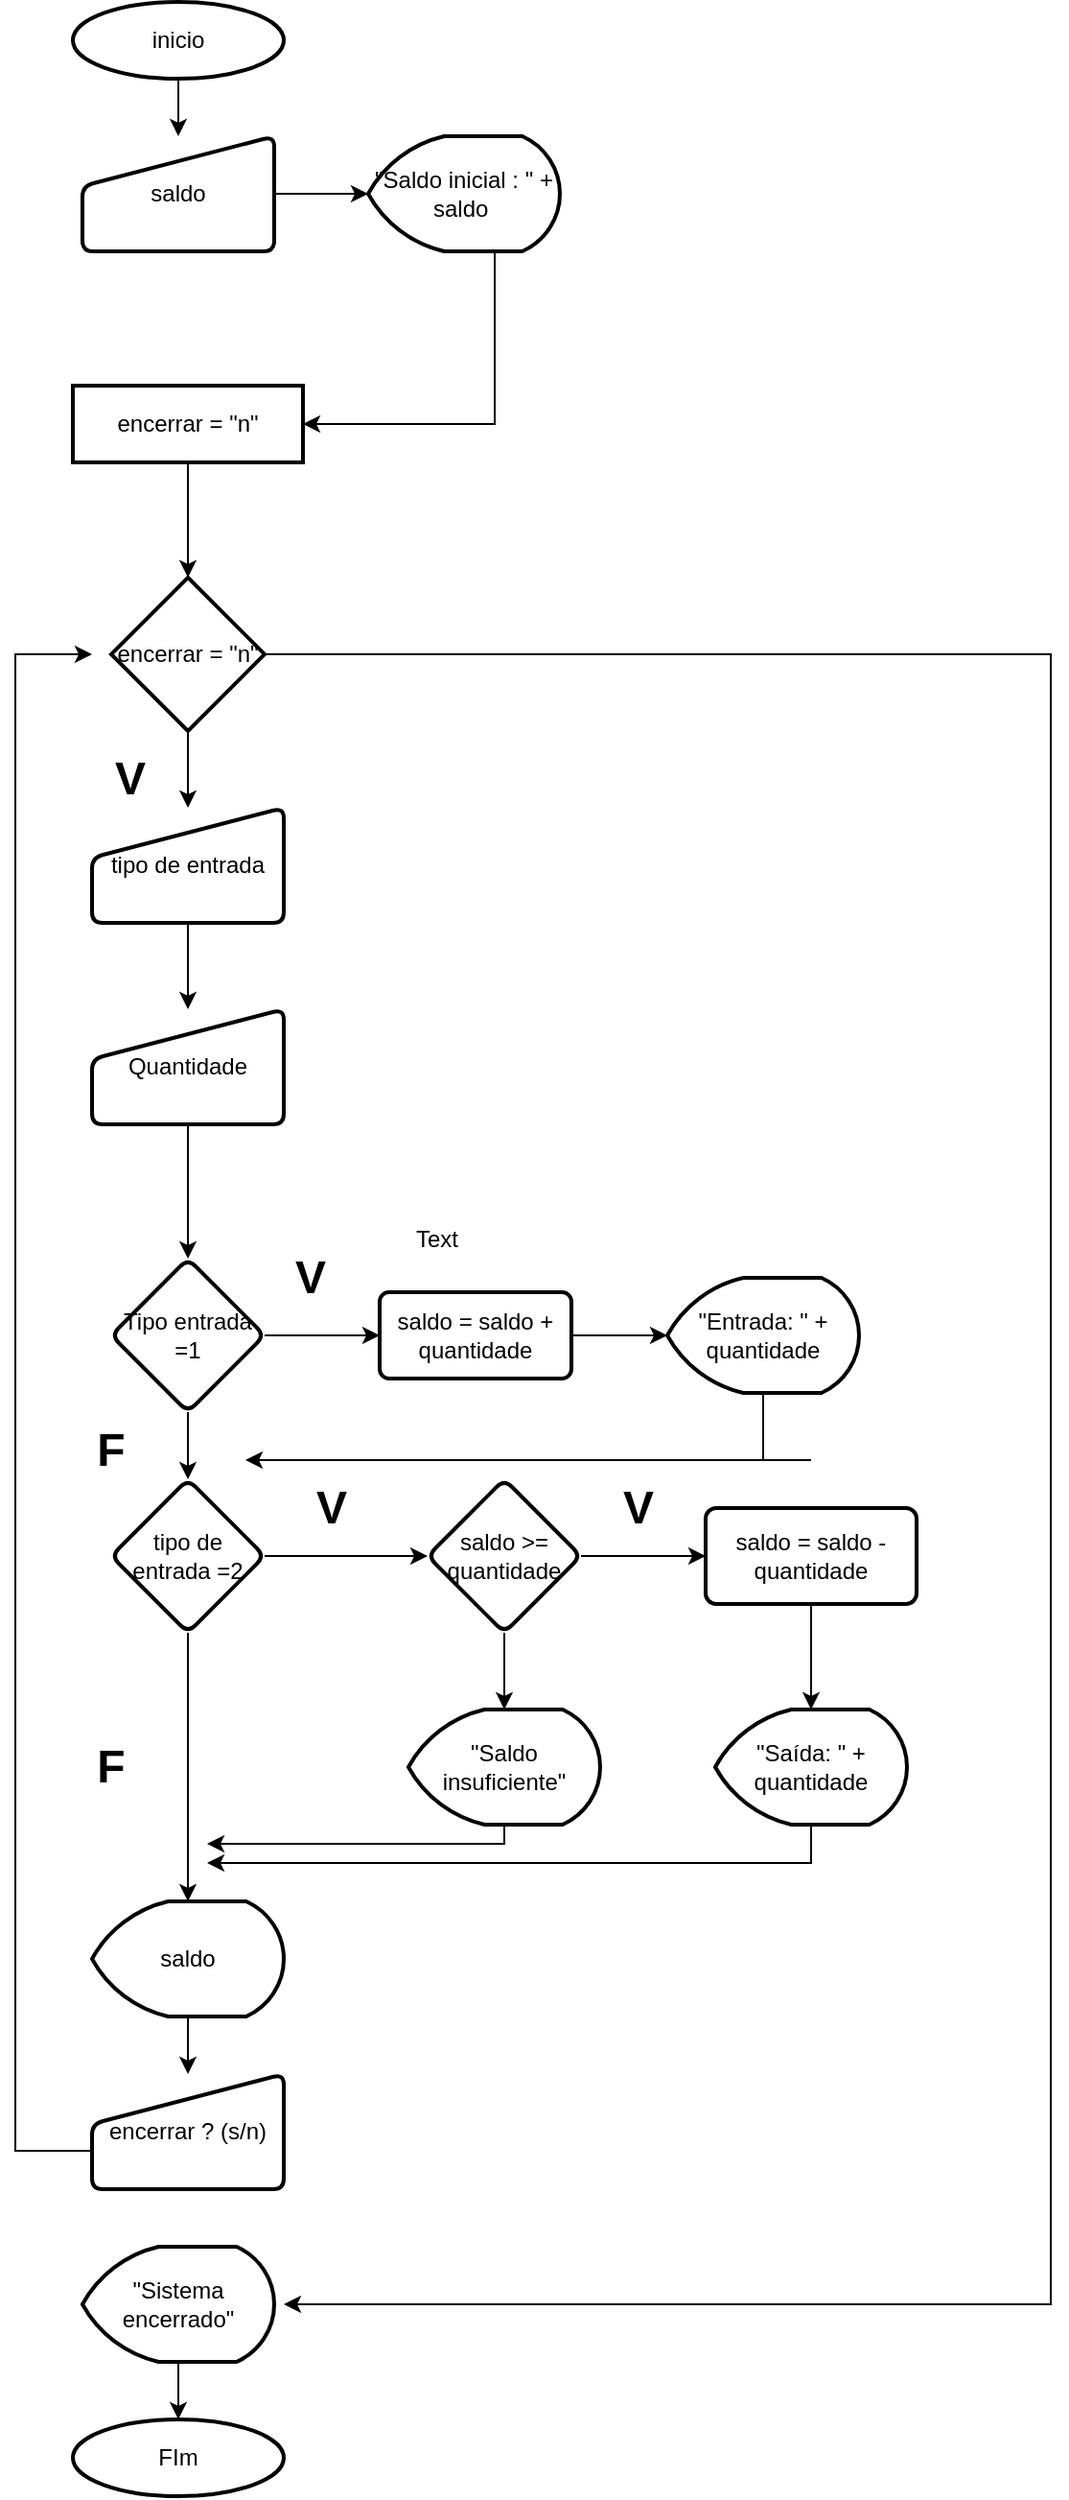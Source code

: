 <mxfile version="21.2.7" type="github">
  <diagram name="Página-1" id="oKOqorsehzsUd4np1dnk">
    <mxGraphModel dx="1195" dy="645" grid="1" gridSize="10" guides="1" tooltips="1" connect="1" arrows="1" fold="1" page="1" pageScale="1" pageWidth="827" pageHeight="1169" math="0" shadow="0">
      <root>
        <mxCell id="0" />
        <mxCell id="1" parent="0" />
        <mxCell id="hn_vcIaCEnTthDVjM1vx-4" value="" style="edgeStyle=orthogonalEdgeStyle;rounded=0;orthogonalLoop=1;jettySize=auto;html=1;" edge="1" parent="1" source="hn_vcIaCEnTthDVjM1vx-1" target="hn_vcIaCEnTthDVjM1vx-2">
          <mxGeometry relative="1" as="geometry" />
        </mxCell>
        <mxCell id="hn_vcIaCEnTthDVjM1vx-1" value="inicio" style="strokeWidth=2;html=1;shape=mxgraph.flowchart.start_1;whiteSpace=wrap;" vertex="1" parent="1">
          <mxGeometry x="210" y="60" width="110" height="40" as="geometry" />
        </mxCell>
        <mxCell id="hn_vcIaCEnTthDVjM1vx-6" value="" style="edgeStyle=orthogonalEdgeStyle;rounded=0;orthogonalLoop=1;jettySize=auto;html=1;" edge="1" parent="1" source="hn_vcIaCEnTthDVjM1vx-2" target="hn_vcIaCEnTthDVjM1vx-5">
          <mxGeometry relative="1" as="geometry" />
        </mxCell>
        <mxCell id="hn_vcIaCEnTthDVjM1vx-2" value="saldo" style="html=1;strokeWidth=2;shape=manualInput;whiteSpace=wrap;rounded=1;size=26;arcSize=11;" vertex="1" parent="1">
          <mxGeometry x="215" y="130" width="100" height="60" as="geometry" />
        </mxCell>
        <mxCell id="hn_vcIaCEnTthDVjM1vx-8" value="" style="edgeStyle=orthogonalEdgeStyle;rounded=0;orthogonalLoop=1;jettySize=auto;html=1;" edge="1" parent="1" source="hn_vcIaCEnTthDVjM1vx-5" target="hn_vcIaCEnTthDVjM1vx-7">
          <mxGeometry relative="1" as="geometry">
            <Array as="points">
              <mxPoint x="430" y="280" />
            </Array>
          </mxGeometry>
        </mxCell>
        <mxCell id="hn_vcIaCEnTthDVjM1vx-5" value="&quot;Saldo inicial : &quot; + saldo&amp;nbsp;" style="strokeWidth=2;html=1;shape=mxgraph.flowchart.display;whiteSpace=wrap;" vertex="1" parent="1">
          <mxGeometry x="364" y="130" width="100" height="60" as="geometry" />
        </mxCell>
        <mxCell id="hn_vcIaCEnTthDVjM1vx-10" value="" style="edgeStyle=orthogonalEdgeStyle;rounded=0;orthogonalLoop=1;jettySize=auto;html=1;" edge="1" parent="1" source="hn_vcIaCEnTthDVjM1vx-7" target="hn_vcIaCEnTthDVjM1vx-9">
          <mxGeometry relative="1" as="geometry" />
        </mxCell>
        <mxCell id="hn_vcIaCEnTthDVjM1vx-7" value="encerrar = &quot;n&quot;" style="whiteSpace=wrap;html=1;strokeWidth=2;" vertex="1" parent="1">
          <mxGeometry x="210" y="260" width="120" height="40" as="geometry" />
        </mxCell>
        <mxCell id="hn_vcIaCEnTthDVjM1vx-14" value="" style="edgeStyle=orthogonalEdgeStyle;rounded=0;orthogonalLoop=1;jettySize=auto;html=1;" edge="1" parent="1" source="hn_vcIaCEnTthDVjM1vx-9" target="hn_vcIaCEnTthDVjM1vx-13">
          <mxGeometry relative="1" as="geometry" />
        </mxCell>
        <mxCell id="hn_vcIaCEnTthDVjM1vx-51" style="edgeStyle=orthogonalEdgeStyle;rounded=0;orthogonalLoop=1;jettySize=auto;html=1;exitX=1;exitY=0.5;exitDx=0;exitDy=0;" edge="1" parent="1" source="hn_vcIaCEnTthDVjM1vx-9">
          <mxGeometry relative="1" as="geometry">
            <mxPoint x="320" y="1260" as="targetPoint" />
            <Array as="points">
              <mxPoint x="720" y="400" />
              <mxPoint x="720" y="1260" />
              <mxPoint x="330" y="1260" />
            </Array>
          </mxGeometry>
        </mxCell>
        <mxCell id="hn_vcIaCEnTthDVjM1vx-9" value="encerrar = &quot;n&quot;" style="rhombus;whiteSpace=wrap;html=1;strokeWidth=2;" vertex="1" parent="1">
          <mxGeometry x="230" y="360" width="80" height="80" as="geometry" />
        </mxCell>
        <mxCell id="hn_vcIaCEnTthDVjM1vx-17" value="" style="edgeStyle=orthogonalEdgeStyle;rounded=0;orthogonalLoop=1;jettySize=auto;html=1;" edge="1" parent="1" source="hn_vcIaCEnTthDVjM1vx-13" target="hn_vcIaCEnTthDVjM1vx-16">
          <mxGeometry relative="1" as="geometry" />
        </mxCell>
        <mxCell id="hn_vcIaCEnTthDVjM1vx-13" value="tipo de entrada" style="html=1;strokeWidth=2;shape=manualInput;whiteSpace=wrap;rounded=1;size=26;arcSize=11;" vertex="1" parent="1">
          <mxGeometry x="220" y="480" width="100" height="60" as="geometry" />
        </mxCell>
        <mxCell id="hn_vcIaCEnTthDVjM1vx-15" value="V" style="text;html=1;strokeColor=none;fillColor=none;align=center;verticalAlign=middle;whiteSpace=wrap;rounded=0;fontStyle=1;fontSize=24;" vertex="1" parent="1">
          <mxGeometry x="210" y="450" width="60" height="30" as="geometry" />
        </mxCell>
        <mxCell id="hn_vcIaCEnTthDVjM1vx-19" value="" style="edgeStyle=orthogonalEdgeStyle;rounded=0;orthogonalLoop=1;jettySize=auto;html=1;" edge="1" parent="1" source="hn_vcIaCEnTthDVjM1vx-16" target="hn_vcIaCEnTthDVjM1vx-18">
          <mxGeometry relative="1" as="geometry" />
        </mxCell>
        <mxCell id="hn_vcIaCEnTthDVjM1vx-16" value="Quantidade" style="html=1;strokeWidth=2;shape=manualInput;whiteSpace=wrap;rounded=1;size=26;arcSize=11;" vertex="1" parent="1">
          <mxGeometry x="220" y="585" width="100" height="60" as="geometry" />
        </mxCell>
        <mxCell id="hn_vcIaCEnTthDVjM1vx-21" value="" style="edgeStyle=orthogonalEdgeStyle;rounded=0;orthogonalLoop=1;jettySize=auto;html=1;" edge="1" parent="1" source="hn_vcIaCEnTthDVjM1vx-18" target="hn_vcIaCEnTthDVjM1vx-20">
          <mxGeometry relative="1" as="geometry" />
        </mxCell>
        <mxCell id="hn_vcIaCEnTthDVjM1vx-26" value="" style="edgeStyle=orthogonalEdgeStyle;rounded=0;orthogonalLoop=1;jettySize=auto;html=1;" edge="1" parent="1" source="hn_vcIaCEnTthDVjM1vx-18" target="hn_vcIaCEnTthDVjM1vx-25">
          <mxGeometry relative="1" as="geometry" />
        </mxCell>
        <mxCell id="hn_vcIaCEnTthDVjM1vx-18" value="Tipo entrada =1" style="rhombus;whiteSpace=wrap;html=1;strokeWidth=2;rounded=1;arcSize=11;" vertex="1" parent="1">
          <mxGeometry x="230" y="715" width="80" height="80" as="geometry" />
        </mxCell>
        <mxCell id="hn_vcIaCEnTthDVjM1vx-23" value="" style="edgeStyle=orthogonalEdgeStyle;rounded=0;orthogonalLoop=1;jettySize=auto;html=1;" edge="1" parent="1" source="hn_vcIaCEnTthDVjM1vx-20" target="hn_vcIaCEnTthDVjM1vx-22">
          <mxGeometry relative="1" as="geometry" />
        </mxCell>
        <mxCell id="hn_vcIaCEnTthDVjM1vx-20" value="saldo = saldo + quantidade" style="rounded=1;whiteSpace=wrap;html=1;strokeWidth=2;arcSize=11;" vertex="1" parent="1">
          <mxGeometry x="370" y="732.5" width="100" height="45" as="geometry" />
        </mxCell>
        <mxCell id="hn_vcIaCEnTthDVjM1vx-31" value="" style="edgeStyle=orthogonalEdgeStyle;rounded=0;orthogonalLoop=1;jettySize=auto;html=1;" edge="1" parent="1" source="hn_vcIaCEnTthDVjM1vx-22">
          <mxGeometry relative="1" as="geometry">
            <mxPoint x="300" y="820" as="targetPoint" />
            <Array as="points">
              <mxPoint x="570" y="820" />
              <mxPoint x="595" y="820" />
            </Array>
          </mxGeometry>
        </mxCell>
        <mxCell id="hn_vcIaCEnTthDVjM1vx-22" value="&quot;Entrada: &quot; + quantidade" style="strokeWidth=2;html=1;shape=mxgraph.flowchart.display;whiteSpace=wrap;" vertex="1" parent="1">
          <mxGeometry x="520" y="725" width="100" height="60" as="geometry" />
        </mxCell>
        <mxCell id="hn_vcIaCEnTthDVjM1vx-24" value="V" style="text;html=1;strokeColor=none;fillColor=none;align=center;verticalAlign=middle;whiteSpace=wrap;rounded=0;fontSize=24;fontStyle=1" vertex="1" parent="1">
          <mxGeometry x="304" y="710" width="60" height="30" as="geometry" />
        </mxCell>
        <mxCell id="hn_vcIaCEnTthDVjM1vx-28" value="" style="edgeStyle=orthogonalEdgeStyle;rounded=0;orthogonalLoop=1;jettySize=auto;html=1;" edge="1" parent="1" source="hn_vcIaCEnTthDVjM1vx-25" target="hn_vcIaCEnTthDVjM1vx-27">
          <mxGeometry relative="1" as="geometry" />
        </mxCell>
        <mxCell id="hn_vcIaCEnTthDVjM1vx-44" value="" style="edgeStyle=orthogonalEdgeStyle;rounded=0;orthogonalLoop=1;jettySize=auto;html=1;" edge="1" parent="1" source="hn_vcIaCEnTthDVjM1vx-25" target="hn_vcIaCEnTthDVjM1vx-43">
          <mxGeometry relative="1" as="geometry" />
        </mxCell>
        <mxCell id="hn_vcIaCEnTthDVjM1vx-25" value="tipo de entrada =2" style="rhombus;whiteSpace=wrap;html=1;strokeWidth=2;rounded=1;arcSize=11;" vertex="1" parent="1">
          <mxGeometry x="230" y="830" width="80" height="80" as="geometry" />
        </mxCell>
        <mxCell id="hn_vcIaCEnTthDVjM1vx-30" value="" style="edgeStyle=orthogonalEdgeStyle;rounded=0;orthogonalLoop=1;jettySize=auto;html=1;" edge="1" parent="1" source="hn_vcIaCEnTthDVjM1vx-27" target="hn_vcIaCEnTthDVjM1vx-29">
          <mxGeometry relative="1" as="geometry" />
        </mxCell>
        <mxCell id="hn_vcIaCEnTthDVjM1vx-40" value="" style="edgeStyle=orthogonalEdgeStyle;rounded=0;orthogonalLoop=1;jettySize=auto;html=1;" edge="1" parent="1" source="hn_vcIaCEnTthDVjM1vx-27" target="hn_vcIaCEnTthDVjM1vx-39">
          <mxGeometry relative="1" as="geometry" />
        </mxCell>
        <mxCell id="hn_vcIaCEnTthDVjM1vx-27" value="saldo &amp;gt;= quantidade" style="rhombus;whiteSpace=wrap;html=1;strokeWidth=2;rounded=1;arcSize=11;" vertex="1" parent="1">
          <mxGeometry x="395" y="830" width="80" height="80" as="geometry" />
        </mxCell>
        <mxCell id="hn_vcIaCEnTthDVjM1vx-42" value="" style="edgeStyle=orthogonalEdgeStyle;rounded=0;orthogonalLoop=1;jettySize=auto;html=1;" edge="1" parent="1" source="hn_vcIaCEnTthDVjM1vx-29" target="hn_vcIaCEnTthDVjM1vx-41">
          <mxGeometry relative="1" as="geometry" />
        </mxCell>
        <mxCell id="hn_vcIaCEnTthDVjM1vx-29" value="saldo = saldo - quantidade" style="whiteSpace=wrap;html=1;strokeWidth=2;rounded=1;arcSize=11;" vertex="1" parent="1">
          <mxGeometry x="540" y="845" width="110" height="50" as="geometry" />
        </mxCell>
        <mxCell id="hn_vcIaCEnTthDVjM1vx-32" value="Text" style="text;html=1;strokeColor=none;fillColor=none;align=center;verticalAlign=middle;whiteSpace=wrap;rounded=0;" vertex="1" parent="1">
          <mxGeometry x="370" y="690" width="60" height="30" as="geometry" />
        </mxCell>
        <mxCell id="hn_vcIaCEnTthDVjM1vx-36" value="F" style="text;html=1;strokeColor=none;fillColor=none;align=center;verticalAlign=middle;whiteSpace=wrap;rounded=0;fontSize=24;fontStyle=1" vertex="1" parent="1">
          <mxGeometry x="200" y="800" width="60" height="30" as="geometry" />
        </mxCell>
        <mxCell id="hn_vcIaCEnTthDVjM1vx-37" value="V" style="text;html=1;strokeColor=none;fillColor=none;align=center;verticalAlign=middle;whiteSpace=wrap;rounded=0;fontSize=24;fontStyle=1" vertex="1" parent="1">
          <mxGeometry x="315" y="830" width="60" height="30" as="geometry" />
        </mxCell>
        <mxCell id="hn_vcIaCEnTthDVjM1vx-38" value="V" style="text;html=1;strokeColor=none;fillColor=none;align=center;verticalAlign=middle;whiteSpace=wrap;rounded=0;fontSize=24;fontStyle=1" vertex="1" parent="1">
          <mxGeometry x="475" y="830" width="60" height="30" as="geometry" />
        </mxCell>
        <mxCell id="hn_vcIaCEnTthDVjM1vx-45" style="edgeStyle=orthogonalEdgeStyle;rounded=0;orthogonalLoop=1;jettySize=auto;html=1;" edge="1" parent="1" source="hn_vcIaCEnTthDVjM1vx-39">
          <mxGeometry relative="1" as="geometry">
            <mxPoint x="280" y="1020" as="targetPoint" />
            <Array as="points">
              <mxPoint x="435" y="1020" />
              <mxPoint x="291" y="1020" />
            </Array>
          </mxGeometry>
        </mxCell>
        <mxCell id="hn_vcIaCEnTthDVjM1vx-39" value="&quot;Saldo insuficiente&quot;" style="strokeWidth=2;html=1;shape=mxgraph.flowchart.display;whiteSpace=wrap;" vertex="1" parent="1">
          <mxGeometry x="385" y="950" width="100" height="60" as="geometry" />
        </mxCell>
        <mxCell id="hn_vcIaCEnTthDVjM1vx-46" style="edgeStyle=orthogonalEdgeStyle;rounded=0;orthogonalLoop=1;jettySize=auto;html=1;" edge="1" parent="1" source="hn_vcIaCEnTthDVjM1vx-41">
          <mxGeometry relative="1" as="geometry">
            <mxPoint x="280" y="1030" as="targetPoint" />
            <Array as="points">
              <mxPoint x="595" y="1030" />
              <mxPoint x="291" y="1030" />
            </Array>
          </mxGeometry>
        </mxCell>
        <mxCell id="hn_vcIaCEnTthDVjM1vx-41" value="&quot;Saída: &quot; + quantidade" style="strokeWidth=2;html=1;shape=mxgraph.flowchart.display;whiteSpace=wrap;" vertex="1" parent="1">
          <mxGeometry x="545" y="950" width="100" height="60" as="geometry" />
        </mxCell>
        <mxCell id="hn_vcIaCEnTthDVjM1vx-49" value="" style="edgeStyle=orthogonalEdgeStyle;rounded=0;orthogonalLoop=1;jettySize=auto;html=1;" edge="1" parent="1" source="hn_vcIaCEnTthDVjM1vx-43" target="hn_vcIaCEnTthDVjM1vx-48">
          <mxGeometry relative="1" as="geometry" />
        </mxCell>
        <mxCell id="hn_vcIaCEnTthDVjM1vx-43" value="saldo" style="strokeWidth=2;html=1;shape=mxgraph.flowchart.display;whiteSpace=wrap;" vertex="1" parent="1">
          <mxGeometry x="220" y="1050" width="100" height="60" as="geometry" />
        </mxCell>
        <mxCell id="hn_vcIaCEnTthDVjM1vx-47" value="F" style="text;html=1;strokeColor=none;fillColor=none;align=center;verticalAlign=middle;whiteSpace=wrap;rounded=0;fontSize=24;fontStyle=1" vertex="1" parent="1">
          <mxGeometry x="200" y="965" width="60" height="30" as="geometry" />
        </mxCell>
        <mxCell id="hn_vcIaCEnTthDVjM1vx-50" style="edgeStyle=orthogonalEdgeStyle;rounded=0;orthogonalLoop=1;jettySize=auto;html=1;" edge="1" parent="1" source="hn_vcIaCEnTthDVjM1vx-48">
          <mxGeometry relative="1" as="geometry">
            <mxPoint x="220" y="400" as="targetPoint" />
            <Array as="points">
              <mxPoint x="180" y="1180" />
              <mxPoint x="180" y="400" />
              <mxPoint x="200" y="400" />
            </Array>
          </mxGeometry>
        </mxCell>
        <mxCell id="hn_vcIaCEnTthDVjM1vx-48" value="encerrar ? (s/n)" style="html=1;strokeWidth=2;shape=manualInput;whiteSpace=wrap;rounded=1;size=26;arcSize=11;" vertex="1" parent="1">
          <mxGeometry x="220" y="1140" width="100" height="60" as="geometry" />
        </mxCell>
        <mxCell id="hn_vcIaCEnTthDVjM1vx-55" value="" style="edgeStyle=orthogonalEdgeStyle;rounded=0;orthogonalLoop=1;jettySize=auto;html=1;" edge="1" parent="1" source="hn_vcIaCEnTthDVjM1vx-52" target="hn_vcIaCEnTthDVjM1vx-54">
          <mxGeometry relative="1" as="geometry" />
        </mxCell>
        <mxCell id="hn_vcIaCEnTthDVjM1vx-52" value="&quot;Sistema encerrado&quot;" style="strokeWidth=2;html=1;shape=mxgraph.flowchart.display;whiteSpace=wrap;" vertex="1" parent="1">
          <mxGeometry x="215" y="1230" width="100" height="60" as="geometry" />
        </mxCell>
        <mxCell id="hn_vcIaCEnTthDVjM1vx-54" value="FIm" style="strokeWidth=2;html=1;shape=mxgraph.flowchart.start_1;whiteSpace=wrap;" vertex="1" parent="1">
          <mxGeometry x="210" y="1320" width="110" height="40" as="geometry" />
        </mxCell>
      </root>
    </mxGraphModel>
  </diagram>
</mxfile>

